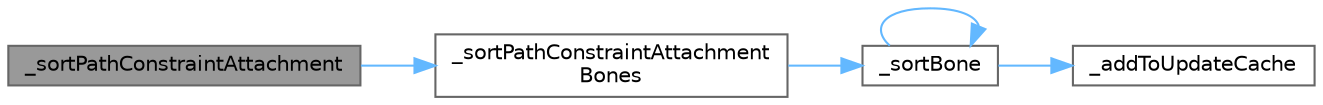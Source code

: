 digraph "_sortPathConstraintAttachment"
{
 // LATEX_PDF_SIZE
  bgcolor="transparent";
  edge [fontname=Helvetica,fontsize=10,labelfontname=Helvetica,labelfontsize=10];
  node [fontname=Helvetica,fontsize=10,shape=box,height=0.2,width=0.4];
  rankdir="LR";
  Node1 [id="Node000001",label="_sortPathConstraintAttachment",height=0.2,width=0.4,color="gray40", fillcolor="grey60", style="filled", fontcolor="black",tooltip=" "];
  Node1 -> Node2 [id="edge5_Node000001_Node000002",color="steelblue1",style="solid",tooltip=" "];
  Node2 [id="Node000002",label="_sortPathConstraintAttachment\lBones",height=0.2,width=0.4,color="grey40", fillcolor="white", style="filled",URL="$_skeleton_8c.html#a5395fa51d345e95fb3727ad9e94ab66c",tooltip=" "];
  Node2 -> Node3 [id="edge6_Node000002_Node000003",color="steelblue1",style="solid",tooltip=" "];
  Node3 [id="Node000003",label="_sortBone",height=0.2,width=0.4,color="grey40", fillcolor="white", style="filled",URL="$_skeleton_8c.html#a68cc4fe76afa567c2956d4859c32f49b",tooltip=" "];
  Node3 -> Node4 [id="edge7_Node000003_Node000004",color="steelblue1",style="solid",tooltip=" "];
  Node4 [id="Node000004",label="_addToUpdateCache",height=0.2,width=0.4,color="grey40", fillcolor="white", style="filled",URL="$_skeleton_8c.html#a7d8c369b6231042d5c923f23913a5637",tooltip=" "];
  Node3 -> Node3 [id="edge8_Node000003_Node000003",color="steelblue1",style="solid",tooltip=" "];
}
